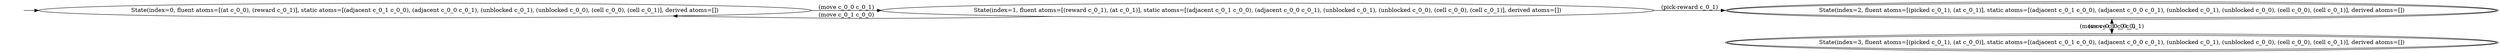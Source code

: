 digraph {
rankdir="LR"
s0[label="State(index=0, fluent atoms=[(at c_0_0), (reward c_0_1)], static atoms=[(adjacent c_0_1 c_0_0), (adjacent c_0_0 c_0_1), (unblocked c_0_1), (unblocked c_0_0), (cell c_0_0), (cell c_0_1)], derived atoms=[])"]
s1[label="State(index=1, fluent atoms=[(reward c_0_1), (at c_0_1)], static atoms=[(adjacent c_0_1 c_0_0), (adjacent c_0_0 c_0_1), (unblocked c_0_1), (unblocked c_0_0), (cell c_0_0), (cell c_0_1)], derived atoms=[])"]
s2[peripheries=2,label="State(index=2, fluent atoms=[(picked c_0_1), (at c_0_1)], static atoms=[(adjacent c_0_1 c_0_0), (adjacent c_0_0 c_0_1), (unblocked c_0_1), (unblocked c_0_0), (cell c_0_0), (cell c_0_1)], derived atoms=[])"]
s3[peripheries=2,label="State(index=3, fluent atoms=[(picked c_0_1), (at c_0_0)], static atoms=[(adjacent c_0_1 c_0_0), (adjacent c_0_0 c_0_1), (unblocked c_0_1), (unblocked c_0_0), (cell c_0_0), (cell c_0_1)], derived atoms=[])"]
Dangling [ label = "", style = invis ]
{ rank = same; Dangling }
Dangling -> s0
{ rank = same; s0}
{ rank = same; s1}
{ rank = same; s2,s3}
s0->s1 [label="(move c_0_0 c_0_1)"]
s1->s0 [label="(move c_0_1 c_0_0)"]
s1->s2 [label="(pick-reward c_0_1)"]
s2->s3 [label="(move c_0_1 c_0_0)"]
s3->s2 [label="(move c_0_0 c_0_1)"]
}
